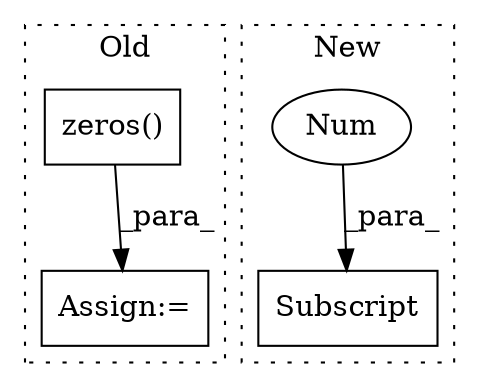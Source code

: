 digraph G {
subgraph cluster0 {
1 [label="zeros()" a="75" s="15688,15701" l="12,28" shape="box"];
3 [label="Assign:=" a="68" s="15685" l="3" shape="box"];
label = "Old";
style="dotted";
}
subgraph cluster1 {
2 [label="Subscript" a="63" s="12905,0" l="11,0" shape="box"];
4 [label="Num" a="76" s="12914" l="1" shape="ellipse"];
label = "New";
style="dotted";
}
1 -> 3 [label="_para_"];
4 -> 2 [label="_para_"];
}